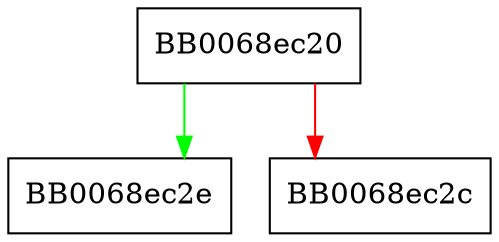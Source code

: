 digraph ossl_prov_bio_vprintf {
  node [shape="box"];
  graph [splines=ortho];
  BB0068ec20 -> BB0068ec2e [color="green"];
  BB0068ec20 -> BB0068ec2c [color="red"];
}